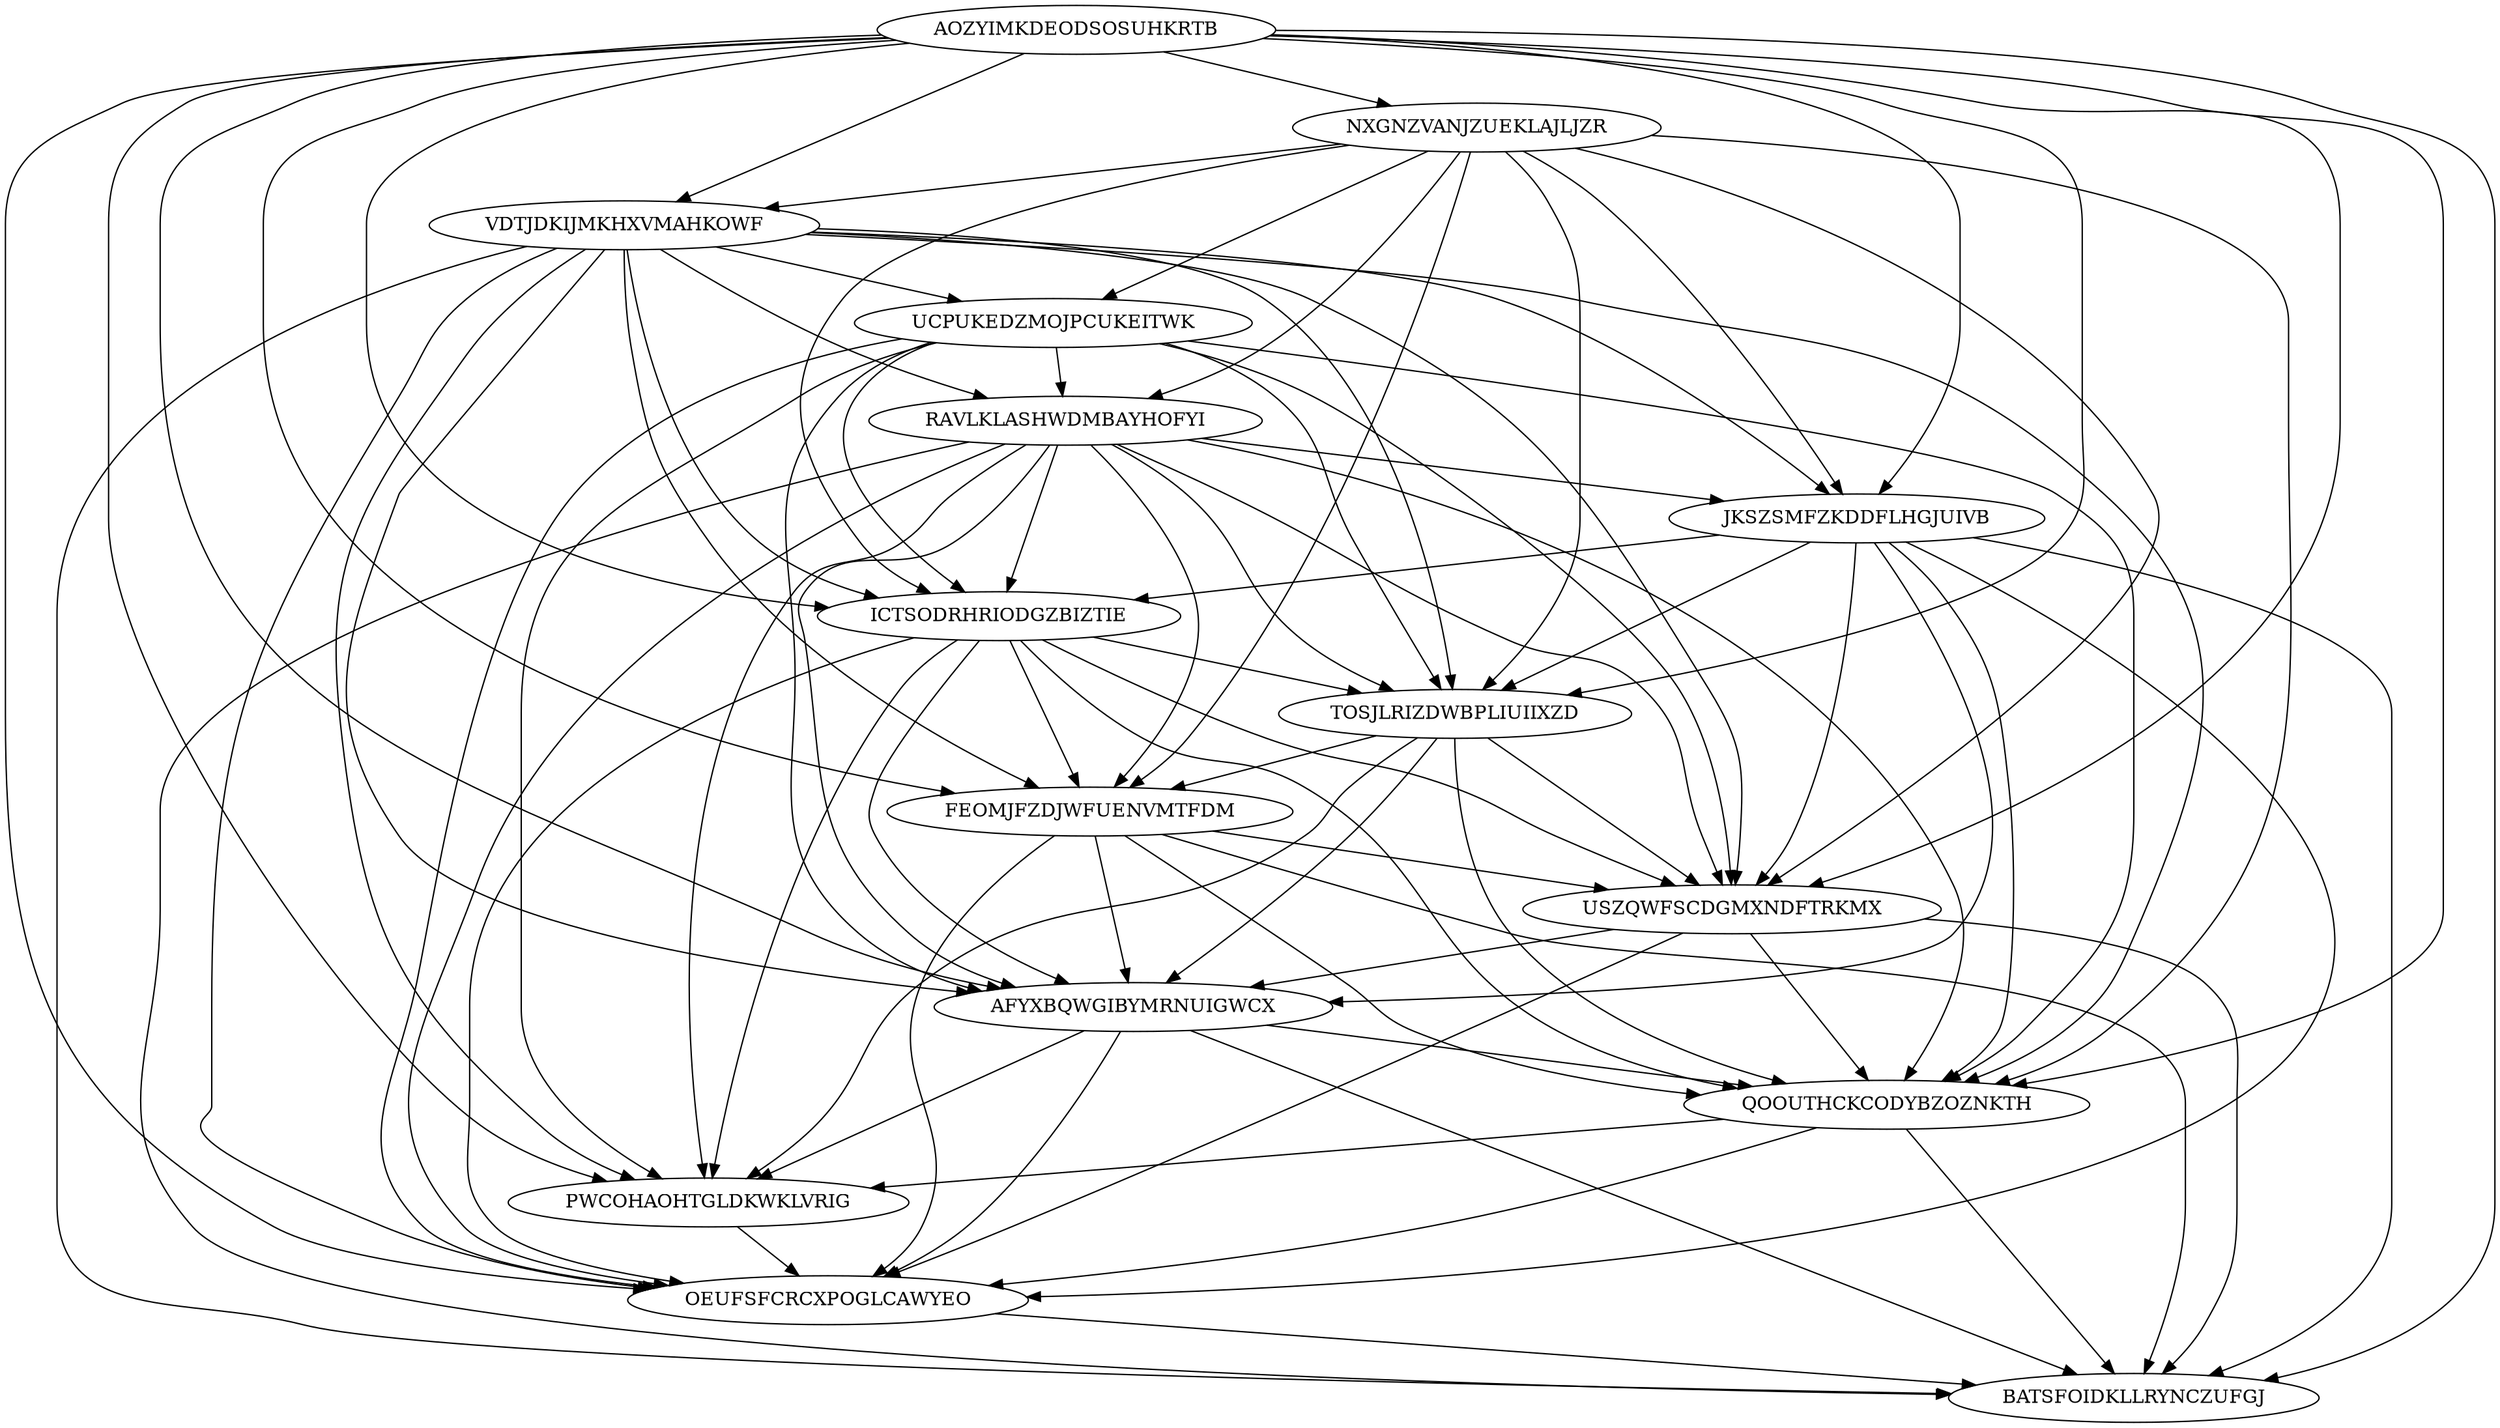 digraph N15M88 {
	AOZYIMKDEODSOSUHKRTB	[Weight=10];
	NXGNZVANJZUEKLAJLJZR	[Weight=16];
	VDTJDKIJMKHXVMAHKOWF	[Weight=12];
	UCPUKEDZMOJPCUKEITWK	[Weight=16];
	RAVLKLASHWDMBAYHOFYI	[Weight=11];
	JKSZSMFZKDDFLHGJUIVB	[Weight=20];
	ICTSODRHRIODGZBIZTIE	[Weight=16];
	TOSJLRIZDWBPLIUIIXZD	[Weight=18];
	FEOMJFZDJWFUENVMTFDM	[Weight=16];
	USZQWFSCDGMXNDFTRKMX	[Weight=14];
	AFYXBQWGIBYMRNUIGWCX	[Weight=10];
	QOOUTHCKCODYBZOZNKTH	[Weight=14];
	PWCOHAOHTGLDKWKLVRIG	[Weight=18];
	OEUFSFCRCXPOGLCAWYEO	[Weight=13];
	BATSFOIDKLLRYNCZUFGJ	[Weight=15];
	JKSZSMFZKDDFLHGJUIVB -> OEUFSFCRCXPOGLCAWYEO [Weight=15];
	AOZYIMKDEODSOSUHKRTB -> TOSJLRIZDWBPLIUIIXZD [Weight=11];
	UCPUKEDZMOJPCUKEITWK -> PWCOHAOHTGLDKWKLVRIG [Weight=14];
	VDTJDKIJMKHXVMAHKOWF -> BATSFOIDKLLRYNCZUFGJ [Weight=17];
	RAVLKLASHWDMBAYHOFYI -> OEUFSFCRCXPOGLCAWYEO [Weight=10];
	NXGNZVANJZUEKLAJLJZR -> RAVLKLASHWDMBAYHOFYI [Weight=20];
	ICTSODRHRIODGZBIZTIE -> AFYXBQWGIBYMRNUIGWCX [Weight=18];
	AOZYIMKDEODSOSUHKRTB -> VDTJDKIJMKHXVMAHKOWF [Weight=17];
	NXGNZVANJZUEKLAJLJZR -> QOOUTHCKCODYBZOZNKTH [Weight=18];
	VDTJDKIJMKHXVMAHKOWF -> AFYXBQWGIBYMRNUIGWCX [Weight=14];
	USZQWFSCDGMXNDFTRKMX -> AFYXBQWGIBYMRNUIGWCX [Weight=14];
	AFYXBQWGIBYMRNUIGWCX -> QOOUTHCKCODYBZOZNKTH [Weight=16];
	VDTJDKIJMKHXVMAHKOWF -> PWCOHAOHTGLDKWKLVRIG [Weight=14];
	AOZYIMKDEODSOSUHKRTB -> OEUFSFCRCXPOGLCAWYEO [Weight=16];
	QOOUTHCKCODYBZOZNKTH -> OEUFSFCRCXPOGLCAWYEO [Weight=13];
	RAVLKLASHWDMBAYHOFYI -> BATSFOIDKLLRYNCZUFGJ [Weight=13];
	TOSJLRIZDWBPLIUIIXZD -> QOOUTHCKCODYBZOZNKTH [Weight=15];
	RAVLKLASHWDMBAYHOFYI -> USZQWFSCDGMXNDFTRKMX [Weight=16];
	VDTJDKIJMKHXVMAHKOWF -> TOSJLRIZDWBPLIUIIXZD [Weight=18];
	AOZYIMKDEODSOSUHKRTB -> PWCOHAOHTGLDKWKLVRIG [Weight=10];
	NXGNZVANJZUEKLAJLJZR -> ICTSODRHRIODGZBIZTIE [Weight=18];
	AOZYIMKDEODSOSUHKRTB -> FEOMJFZDJWFUENVMTFDM [Weight=13];
	JKSZSMFZKDDFLHGJUIVB -> AFYXBQWGIBYMRNUIGWCX [Weight=10];
	AFYXBQWGIBYMRNUIGWCX -> OEUFSFCRCXPOGLCAWYEO [Weight=11];
	NXGNZVANJZUEKLAJLJZR -> USZQWFSCDGMXNDFTRKMX [Weight=16];
	ICTSODRHRIODGZBIZTIE -> QOOUTHCKCODYBZOZNKTH [Weight=10];
	NXGNZVANJZUEKLAJLJZR -> UCPUKEDZMOJPCUKEITWK [Weight=11];
	UCPUKEDZMOJPCUKEITWK -> RAVLKLASHWDMBAYHOFYI [Weight=19];
	USZQWFSCDGMXNDFTRKMX -> BATSFOIDKLLRYNCZUFGJ [Weight=15];
	UCPUKEDZMOJPCUKEITWK -> AFYXBQWGIBYMRNUIGWCX [Weight=15];
	AOZYIMKDEODSOSUHKRTB -> JKSZSMFZKDDFLHGJUIVB [Weight=14];
	VDTJDKIJMKHXVMAHKOWF -> JKSZSMFZKDDFLHGJUIVB [Weight=10];
	AOZYIMKDEODSOSUHKRTB -> ICTSODRHRIODGZBIZTIE [Weight=13];
	JKSZSMFZKDDFLHGJUIVB -> QOOUTHCKCODYBZOZNKTH [Weight=12];
	AOZYIMKDEODSOSUHKRTB -> QOOUTHCKCODYBZOZNKTH [Weight=11];
	AOZYIMKDEODSOSUHKRTB -> NXGNZVANJZUEKLAJLJZR [Weight=17];
	OEUFSFCRCXPOGLCAWYEO -> BATSFOIDKLLRYNCZUFGJ [Weight=19];
	USZQWFSCDGMXNDFTRKMX -> OEUFSFCRCXPOGLCAWYEO [Weight=11];
	VDTJDKIJMKHXVMAHKOWF -> USZQWFSCDGMXNDFTRKMX [Weight=10];
	UCPUKEDZMOJPCUKEITWK -> USZQWFSCDGMXNDFTRKMX [Weight=16];
	FEOMJFZDJWFUENVMTFDM -> AFYXBQWGIBYMRNUIGWCX [Weight=17];
	NXGNZVANJZUEKLAJLJZR -> TOSJLRIZDWBPLIUIIXZD [Weight=19];
	ICTSODRHRIODGZBIZTIE -> PWCOHAOHTGLDKWKLVRIG [Weight=19];
	ICTSODRHRIODGZBIZTIE -> USZQWFSCDGMXNDFTRKMX [Weight=15];
	NXGNZVANJZUEKLAJLJZR -> FEOMJFZDJWFUENVMTFDM [Weight=19];
	TOSJLRIZDWBPLIUIIXZD -> PWCOHAOHTGLDKWKLVRIG [Weight=18];
	RAVLKLASHWDMBAYHOFYI -> TOSJLRIZDWBPLIUIIXZD [Weight=11];
	NXGNZVANJZUEKLAJLJZR -> JKSZSMFZKDDFLHGJUIVB [Weight=15];
	RAVLKLASHWDMBAYHOFYI -> FEOMJFZDJWFUENVMTFDM [Weight=20];
	AOZYIMKDEODSOSUHKRTB -> BATSFOIDKLLRYNCZUFGJ [Weight=19];
	ICTSODRHRIODGZBIZTIE -> FEOMJFZDJWFUENVMTFDM [Weight=16];
	UCPUKEDZMOJPCUKEITWK -> OEUFSFCRCXPOGLCAWYEO [Weight=20];
	AFYXBQWGIBYMRNUIGWCX -> PWCOHAOHTGLDKWKLVRIG [Weight=19];
	VDTJDKIJMKHXVMAHKOWF -> FEOMJFZDJWFUENVMTFDM [Weight=17];
	JKSZSMFZKDDFLHGJUIVB -> USZQWFSCDGMXNDFTRKMX [Weight=13];
	JKSZSMFZKDDFLHGJUIVB -> BATSFOIDKLLRYNCZUFGJ [Weight=18];
	USZQWFSCDGMXNDFTRKMX -> QOOUTHCKCODYBZOZNKTH [Weight=12];
	JKSZSMFZKDDFLHGJUIVB -> TOSJLRIZDWBPLIUIIXZD [Weight=12];
	QOOUTHCKCODYBZOZNKTH -> PWCOHAOHTGLDKWKLVRIG [Weight=18];
	AFYXBQWGIBYMRNUIGWCX -> BATSFOIDKLLRYNCZUFGJ [Weight=19];
	QOOUTHCKCODYBZOZNKTH -> BATSFOIDKLLRYNCZUFGJ [Weight=20];
	ICTSODRHRIODGZBIZTIE -> OEUFSFCRCXPOGLCAWYEO [Weight=15];
	FEOMJFZDJWFUENVMTFDM -> BATSFOIDKLLRYNCZUFGJ [Weight=18];
	VDTJDKIJMKHXVMAHKOWF -> OEUFSFCRCXPOGLCAWYEO [Weight=10];
	PWCOHAOHTGLDKWKLVRIG -> OEUFSFCRCXPOGLCAWYEO [Weight=15];
	VDTJDKIJMKHXVMAHKOWF -> QOOUTHCKCODYBZOZNKTH [Weight=14];
	TOSJLRIZDWBPLIUIIXZD -> FEOMJFZDJWFUENVMTFDM [Weight=17];
	VDTJDKIJMKHXVMAHKOWF -> ICTSODRHRIODGZBIZTIE [Weight=15];
	TOSJLRIZDWBPLIUIIXZD -> USZQWFSCDGMXNDFTRKMX [Weight=15];
	NXGNZVANJZUEKLAJLJZR -> VDTJDKIJMKHXVMAHKOWF [Weight=17];
	RAVLKLASHWDMBAYHOFYI -> JKSZSMFZKDDFLHGJUIVB [Weight=20];
	UCPUKEDZMOJPCUKEITWK -> QOOUTHCKCODYBZOZNKTH [Weight=15];
	FEOMJFZDJWFUENVMTFDM -> QOOUTHCKCODYBZOZNKTH [Weight=15];
	TOSJLRIZDWBPLIUIIXZD -> AFYXBQWGIBYMRNUIGWCX [Weight=20];
	AOZYIMKDEODSOSUHKRTB -> USZQWFSCDGMXNDFTRKMX [Weight=18];
	RAVLKLASHWDMBAYHOFYI -> ICTSODRHRIODGZBIZTIE [Weight=19];
	RAVLKLASHWDMBAYHOFYI -> PWCOHAOHTGLDKWKLVRIG [Weight=14];
	UCPUKEDZMOJPCUKEITWK -> ICTSODRHRIODGZBIZTIE [Weight=16];
	UCPUKEDZMOJPCUKEITWK -> TOSJLRIZDWBPLIUIIXZD [Weight=16];
	FEOMJFZDJWFUENVMTFDM -> USZQWFSCDGMXNDFTRKMX [Weight=12];
	JKSZSMFZKDDFLHGJUIVB -> ICTSODRHRIODGZBIZTIE [Weight=15];
	VDTJDKIJMKHXVMAHKOWF -> UCPUKEDZMOJPCUKEITWK [Weight=15];
	FEOMJFZDJWFUENVMTFDM -> OEUFSFCRCXPOGLCAWYEO [Weight=11];
	AOZYIMKDEODSOSUHKRTB -> AFYXBQWGIBYMRNUIGWCX [Weight=13];
	RAVLKLASHWDMBAYHOFYI -> AFYXBQWGIBYMRNUIGWCX [Weight=10];
	ICTSODRHRIODGZBIZTIE -> TOSJLRIZDWBPLIUIIXZD [Weight=19];
	VDTJDKIJMKHXVMAHKOWF -> RAVLKLASHWDMBAYHOFYI [Weight=19];
	RAVLKLASHWDMBAYHOFYI -> QOOUTHCKCODYBZOZNKTH [Weight=18];
}
